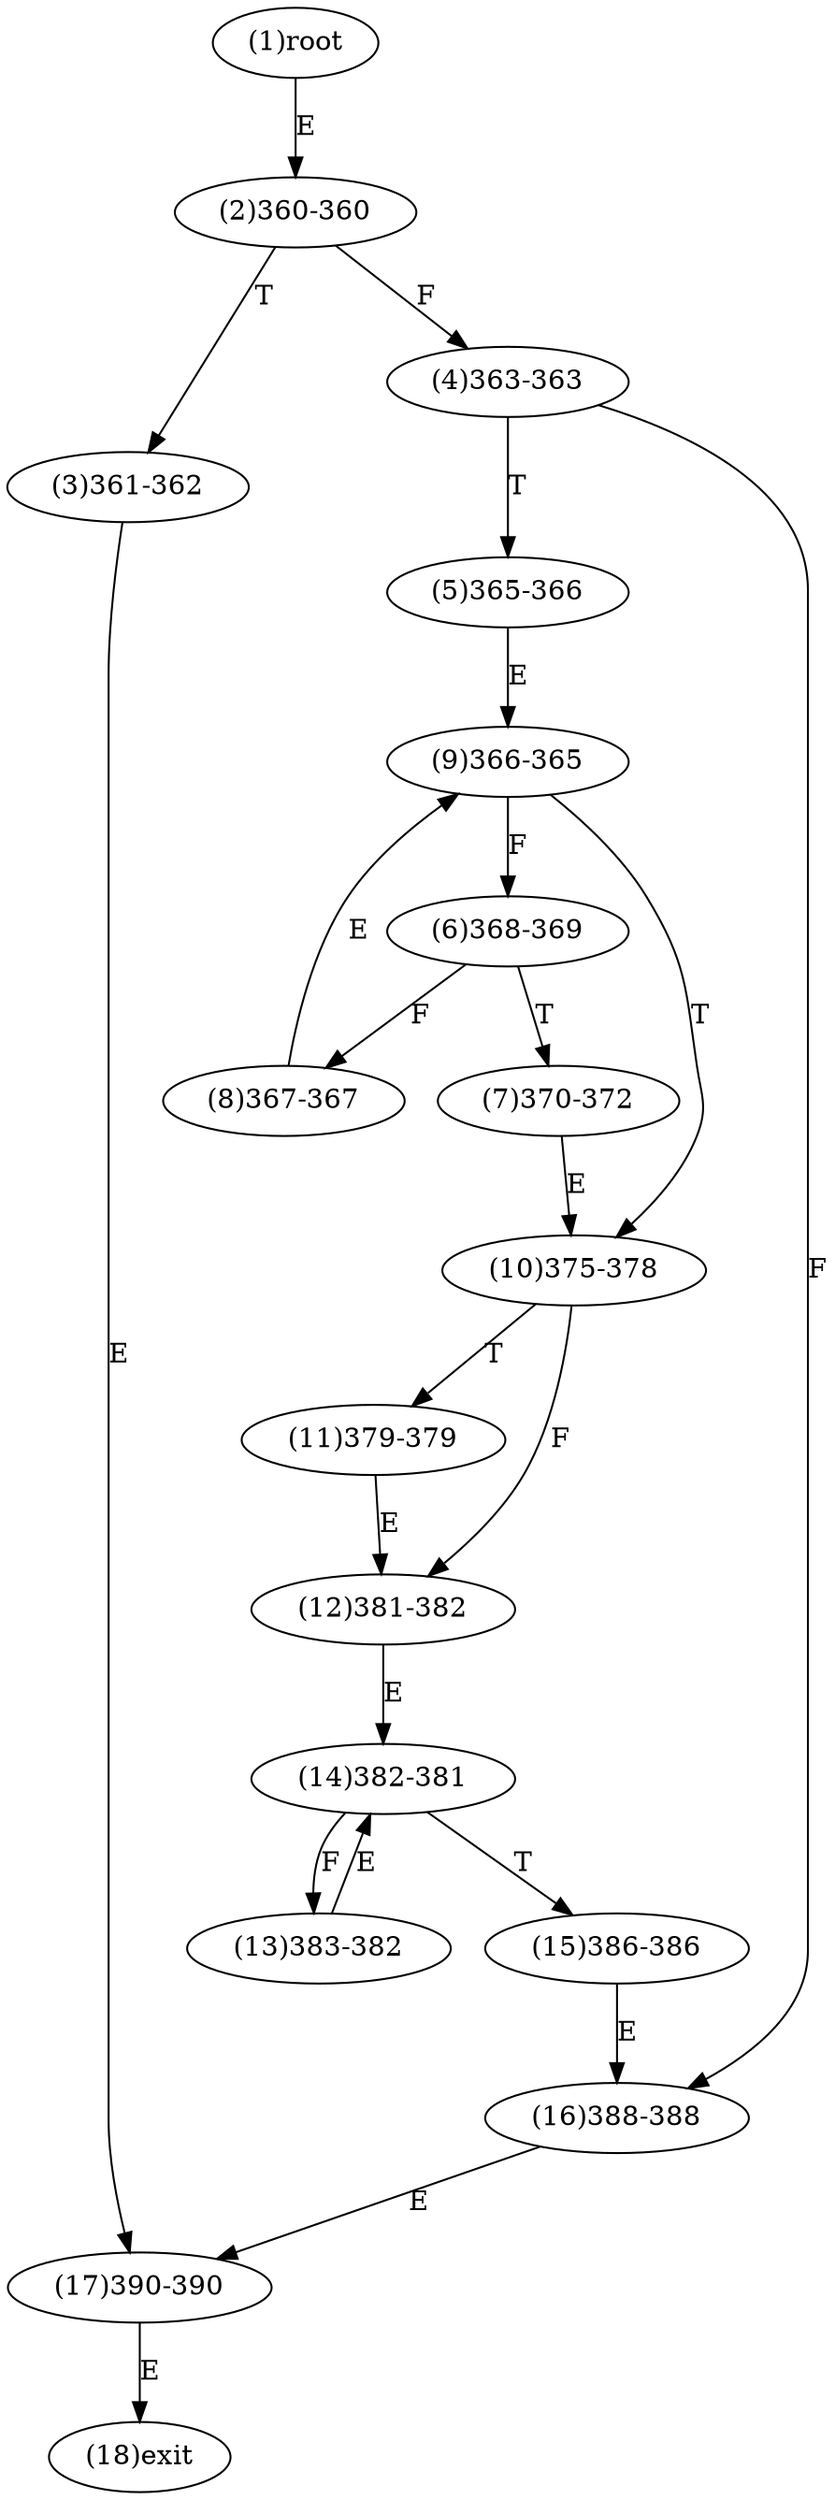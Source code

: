 digraph "" { 
1[ label="(1)root"];
2[ label="(2)360-360"];
3[ label="(3)361-362"];
4[ label="(4)363-363"];
5[ label="(5)365-366"];
6[ label="(6)368-369"];
7[ label="(7)370-372"];
8[ label="(8)367-367"];
9[ label="(9)366-365"];
10[ label="(10)375-378"];
11[ label="(11)379-379"];
12[ label="(12)381-382"];
13[ label="(13)383-382"];
14[ label="(14)382-381"];
15[ label="(15)386-386"];
17[ label="(17)390-390"];
16[ label="(16)388-388"];
18[ label="(18)exit"];
1->2[ label="E"];
2->4[ label="F"];
2->3[ label="T"];
3->17[ label="E"];
4->16[ label="F"];
4->5[ label="T"];
5->9[ label="E"];
6->8[ label="F"];
6->7[ label="T"];
7->10[ label="E"];
8->9[ label="E"];
9->6[ label="F"];
9->10[ label="T"];
10->12[ label="F"];
10->11[ label="T"];
11->12[ label="E"];
12->14[ label="E"];
13->14[ label="E"];
14->13[ label="F"];
14->15[ label="T"];
15->16[ label="E"];
16->17[ label="E"];
17->18[ label="E"];
}